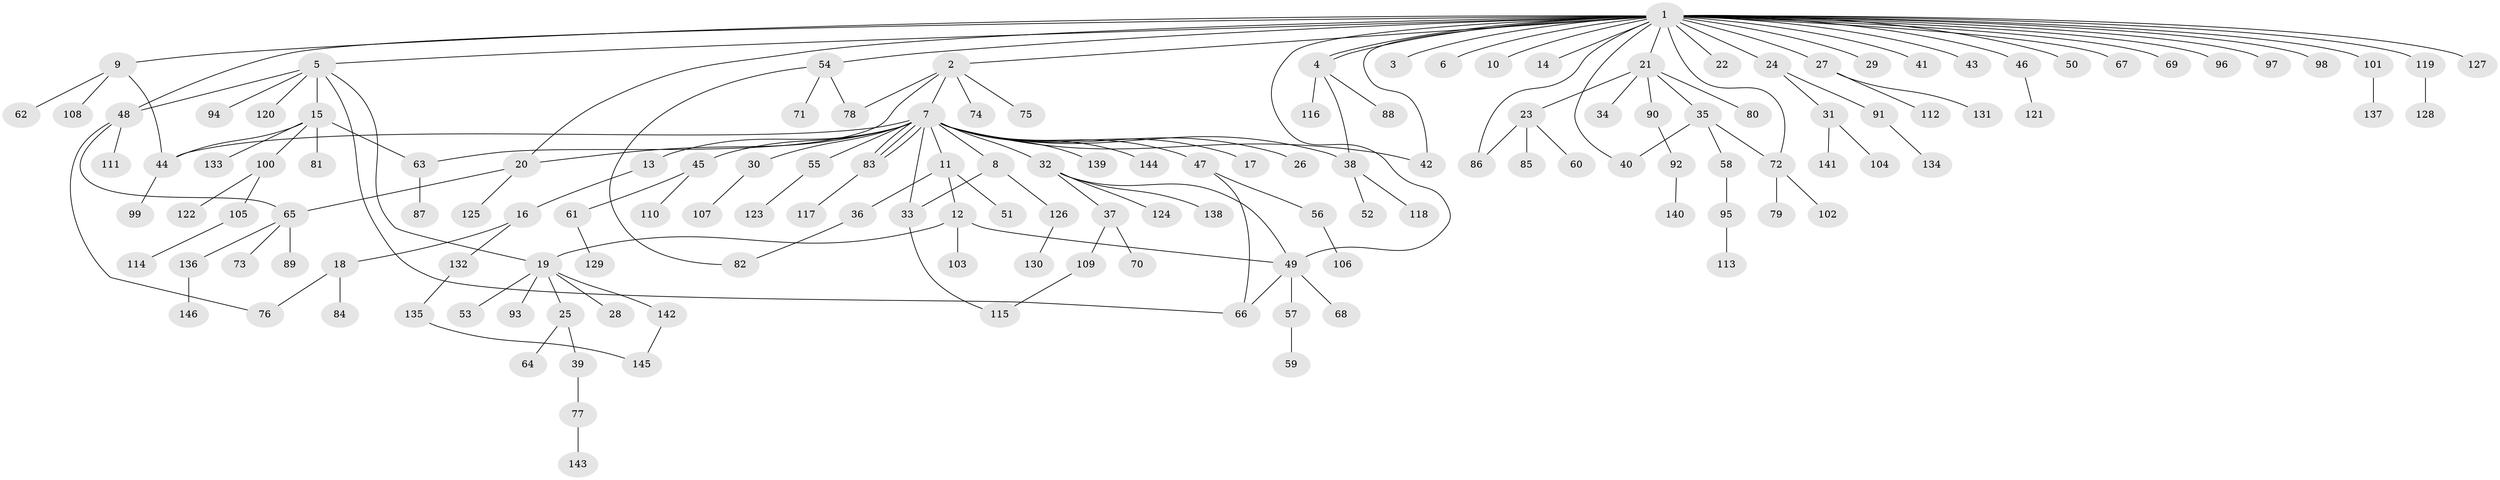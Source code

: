 // coarse degree distribution, {14: 0.022222222222222223, 4: 0.13333333333333333, 2: 0.26666666666666666, 5: 0.06666666666666667, 11: 0.022222222222222223, 3: 0.17777777777777778, 1: 0.3111111111111111}
// Generated by graph-tools (version 1.1) at 2025/50/03/04/25 22:50:29]
// undirected, 146 vertices, 170 edges
graph export_dot {
  node [color=gray90,style=filled];
  1;
  2;
  3;
  4;
  5;
  6;
  7;
  8;
  9;
  10;
  11;
  12;
  13;
  14;
  15;
  16;
  17;
  18;
  19;
  20;
  21;
  22;
  23;
  24;
  25;
  26;
  27;
  28;
  29;
  30;
  31;
  32;
  33;
  34;
  35;
  36;
  37;
  38;
  39;
  40;
  41;
  42;
  43;
  44;
  45;
  46;
  47;
  48;
  49;
  50;
  51;
  52;
  53;
  54;
  55;
  56;
  57;
  58;
  59;
  60;
  61;
  62;
  63;
  64;
  65;
  66;
  67;
  68;
  69;
  70;
  71;
  72;
  73;
  74;
  75;
  76;
  77;
  78;
  79;
  80;
  81;
  82;
  83;
  84;
  85;
  86;
  87;
  88;
  89;
  90;
  91;
  92;
  93;
  94;
  95;
  96;
  97;
  98;
  99;
  100;
  101;
  102;
  103;
  104;
  105;
  106;
  107;
  108;
  109;
  110;
  111;
  112;
  113;
  114;
  115;
  116;
  117;
  118;
  119;
  120;
  121;
  122;
  123;
  124;
  125;
  126;
  127;
  128;
  129;
  130;
  131;
  132;
  133;
  134;
  135;
  136;
  137;
  138;
  139;
  140;
  141;
  142;
  143;
  144;
  145;
  146;
  1 -- 2;
  1 -- 3;
  1 -- 4;
  1 -- 4;
  1 -- 5;
  1 -- 6;
  1 -- 9;
  1 -- 10;
  1 -- 14;
  1 -- 20;
  1 -- 21;
  1 -- 22;
  1 -- 24;
  1 -- 27;
  1 -- 29;
  1 -- 40;
  1 -- 41;
  1 -- 42;
  1 -- 43;
  1 -- 46;
  1 -- 48;
  1 -- 49;
  1 -- 50;
  1 -- 54;
  1 -- 67;
  1 -- 69;
  1 -- 72;
  1 -- 86;
  1 -- 96;
  1 -- 97;
  1 -- 98;
  1 -- 101;
  1 -- 119;
  1 -- 127;
  2 -- 7;
  2 -- 63;
  2 -- 74;
  2 -- 75;
  2 -- 78;
  4 -- 38;
  4 -- 88;
  4 -- 116;
  5 -- 15;
  5 -- 19;
  5 -- 48;
  5 -- 66;
  5 -- 94;
  5 -- 120;
  7 -- 8;
  7 -- 11;
  7 -- 13;
  7 -- 17;
  7 -- 20;
  7 -- 26;
  7 -- 30;
  7 -- 32;
  7 -- 33;
  7 -- 38;
  7 -- 42;
  7 -- 44;
  7 -- 45;
  7 -- 47;
  7 -- 55;
  7 -- 83;
  7 -- 83;
  7 -- 83;
  7 -- 139;
  7 -- 144;
  8 -- 33;
  8 -- 126;
  9 -- 44;
  9 -- 62;
  9 -- 108;
  11 -- 12;
  11 -- 36;
  11 -- 51;
  12 -- 19;
  12 -- 49;
  12 -- 103;
  13 -- 16;
  15 -- 44;
  15 -- 63;
  15 -- 81;
  15 -- 100;
  15 -- 133;
  16 -- 18;
  16 -- 132;
  18 -- 76;
  18 -- 84;
  19 -- 25;
  19 -- 28;
  19 -- 53;
  19 -- 93;
  19 -- 142;
  20 -- 65;
  20 -- 125;
  21 -- 23;
  21 -- 34;
  21 -- 35;
  21 -- 80;
  21 -- 90;
  23 -- 60;
  23 -- 85;
  23 -- 86;
  24 -- 31;
  24 -- 91;
  25 -- 39;
  25 -- 64;
  27 -- 112;
  27 -- 131;
  30 -- 107;
  31 -- 104;
  31 -- 141;
  32 -- 37;
  32 -- 49;
  32 -- 124;
  32 -- 138;
  33 -- 115;
  35 -- 40;
  35 -- 58;
  35 -- 72;
  36 -- 82;
  37 -- 70;
  37 -- 109;
  38 -- 52;
  38 -- 118;
  39 -- 77;
  44 -- 99;
  45 -- 61;
  45 -- 110;
  46 -- 121;
  47 -- 56;
  47 -- 66;
  48 -- 65;
  48 -- 76;
  48 -- 111;
  49 -- 57;
  49 -- 66;
  49 -- 68;
  54 -- 71;
  54 -- 78;
  54 -- 82;
  55 -- 123;
  56 -- 106;
  57 -- 59;
  58 -- 95;
  61 -- 129;
  63 -- 87;
  65 -- 73;
  65 -- 89;
  65 -- 136;
  72 -- 79;
  72 -- 102;
  77 -- 143;
  83 -- 117;
  90 -- 92;
  91 -- 134;
  92 -- 140;
  95 -- 113;
  100 -- 105;
  100 -- 122;
  101 -- 137;
  105 -- 114;
  109 -- 115;
  119 -- 128;
  126 -- 130;
  132 -- 135;
  135 -- 145;
  136 -- 146;
  142 -- 145;
}
